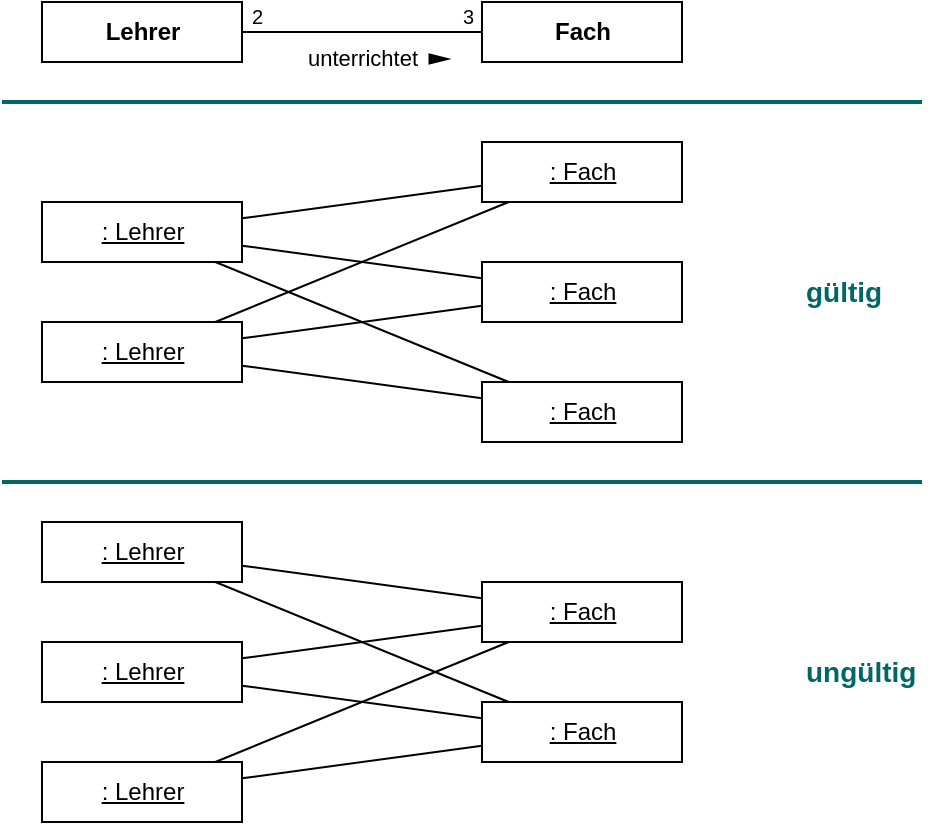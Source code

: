 <mxfile version="22.1.1" type="device">
  <diagram name="Seite-1" id="RwMbFH2-353tZ6kbMsYz">
    <mxGraphModel dx="1035" dy="549" grid="1" gridSize="10" guides="1" tooltips="1" connect="1" arrows="1" fold="1" page="1" pageScale="1" pageWidth="827" pageHeight="1169" math="0" shadow="0">
      <root>
        <mxCell id="0" />
        <mxCell id="1" parent="0" />
        <mxCell id="-pp2Wc9A3JTnDaEf41kp-1" value="&lt;b&gt;Fach&lt;/b&gt;" style="html=1;fontStyle=0" vertex="1" parent="1">
          <mxGeometry x="320" y="80" width="100" height="30" as="geometry" />
        </mxCell>
        <mxCell id="-pp2Wc9A3JTnDaEf41kp-2" value="unterrichtet" style="endArrow=none;html=1;endFill=0;verticalAlign=top;labelBackgroundColor=none;" edge="1" parent="1" source="-pp2Wc9A3JTnDaEf41kp-5" target="-pp2Wc9A3JTnDaEf41kp-1">
          <mxGeometry relative="1" as="geometry">
            <mxPoint x="120" y="160" as="sourcePoint" />
            <mxPoint x="290" y="100" as="targetPoint" />
          </mxGeometry>
        </mxCell>
        <mxCell id="-pp2Wc9A3JTnDaEf41kp-3" value="2" style="resizable=0;html=1;align=left;verticalAlign=bottom;labelBackgroundColor=none;fontSize=10;spacingTop=-8;spacingLeft=0;" connectable="0" vertex="1" parent="-pp2Wc9A3JTnDaEf41kp-2">
          <mxGeometry x="-1" relative="1" as="geometry">
            <mxPoint x="3" as="offset" />
          </mxGeometry>
        </mxCell>
        <mxCell id="-pp2Wc9A3JTnDaEf41kp-4" value="3" style="resizable=0;html=1;align=right;verticalAlign=bottom;labelBackgroundColor=none;fontSize=10;spacingLeft=0;spacing=2;spacingBottom=0;spacingRight=3;spacingTop=0;" connectable="0" vertex="1" parent="-pp2Wc9A3JTnDaEf41kp-2">
          <mxGeometry x="1" relative="1" as="geometry">
            <mxPoint x="-1" as="offset" />
          </mxGeometry>
        </mxCell>
        <mxCell id="-pp2Wc9A3JTnDaEf41kp-5" value="&lt;b&gt;Lehrer&lt;/b&gt;" style="html=1;fontStyle=0" vertex="1" parent="1">
          <mxGeometry x="100" y="80" width="100" height="30" as="geometry" />
        </mxCell>
        <mxCell id="-pp2Wc9A3JTnDaEf41kp-6" value="" style="triangle;whiteSpace=wrap;html=1;dashed=0;direction=north;fillColor=#000000;aspect=fixed;rotation=90;" vertex="1" parent="1">
          <mxGeometry x="296" y="104" width="4.5" height="9" as="geometry" />
        </mxCell>
        <mxCell id="-pp2Wc9A3JTnDaEf41kp-7" value="&lt;u&gt;: Fach&lt;/u&gt;" style="html=1;fontStyle=0" vertex="1" parent="1">
          <mxGeometry x="320" y="150" width="100" height="30" as="geometry" />
        </mxCell>
        <mxCell id="-pp2Wc9A3JTnDaEf41kp-8" value="&lt;u&gt;: Lehrer&lt;/u&gt;" style="html=1;fontStyle=0" vertex="1" parent="1">
          <mxGeometry x="100" y="180" width="100" height="30" as="geometry" />
        </mxCell>
        <mxCell id="-pp2Wc9A3JTnDaEf41kp-9" value="&lt;u&gt;: Fach&lt;/u&gt;" style="html=1;fontStyle=0" vertex="1" parent="1">
          <mxGeometry x="320" y="210" width="100" height="30" as="geometry" />
        </mxCell>
        <mxCell id="-pp2Wc9A3JTnDaEf41kp-10" value="&lt;u&gt;: Fach&lt;/u&gt;" style="html=1;fontStyle=0" vertex="1" parent="1">
          <mxGeometry x="320" y="270" width="100" height="30" as="geometry" />
        </mxCell>
        <mxCell id="-pp2Wc9A3JTnDaEf41kp-11" value="&lt;u&gt;: Lehrer&lt;/u&gt;" style="html=1;fontStyle=0" vertex="1" parent="1">
          <mxGeometry x="100" y="240" width="100" height="30" as="geometry" />
        </mxCell>
        <mxCell id="-pp2Wc9A3JTnDaEf41kp-12" value="" style="endArrow=none;html=1;rounded=0;" edge="1" parent="1" source="-pp2Wc9A3JTnDaEf41kp-8" target="-pp2Wc9A3JTnDaEf41kp-7">
          <mxGeometry width="50" height="50" relative="1" as="geometry">
            <mxPoint x="260" y="310" as="sourcePoint" />
            <mxPoint x="310" y="260" as="targetPoint" />
          </mxGeometry>
        </mxCell>
        <mxCell id="-pp2Wc9A3JTnDaEf41kp-13" value="" style="endArrow=none;html=1;rounded=0;" edge="1" parent="1" source="-pp2Wc9A3JTnDaEf41kp-8" target="-pp2Wc9A3JTnDaEf41kp-9">
          <mxGeometry width="50" height="50" relative="1" as="geometry">
            <mxPoint x="260" y="310" as="sourcePoint" />
            <mxPoint x="310" y="260" as="targetPoint" />
          </mxGeometry>
        </mxCell>
        <mxCell id="-pp2Wc9A3JTnDaEf41kp-14" value="" style="endArrow=none;html=1;rounded=0;" edge="1" parent="1" source="-pp2Wc9A3JTnDaEf41kp-11" target="-pp2Wc9A3JTnDaEf41kp-7">
          <mxGeometry width="50" height="50" relative="1" as="geometry">
            <mxPoint x="260" y="310" as="sourcePoint" />
            <mxPoint x="310" y="260" as="targetPoint" />
          </mxGeometry>
        </mxCell>
        <mxCell id="-pp2Wc9A3JTnDaEf41kp-15" value="" style="endArrow=none;html=1;rounded=0;" edge="1" parent="1" source="-pp2Wc9A3JTnDaEf41kp-11" target="-pp2Wc9A3JTnDaEf41kp-9">
          <mxGeometry width="50" height="50" relative="1" as="geometry">
            <mxPoint x="260" y="310" as="sourcePoint" />
            <mxPoint x="310" y="260" as="targetPoint" />
          </mxGeometry>
        </mxCell>
        <mxCell id="-pp2Wc9A3JTnDaEf41kp-16" value="" style="endArrow=none;html=1;rounded=0;" edge="1" parent="1" source="-pp2Wc9A3JTnDaEf41kp-11" target="-pp2Wc9A3JTnDaEf41kp-10">
          <mxGeometry width="50" height="50" relative="1" as="geometry">
            <mxPoint x="260" y="310" as="sourcePoint" />
            <mxPoint x="310" y="260" as="targetPoint" />
          </mxGeometry>
        </mxCell>
        <mxCell id="-pp2Wc9A3JTnDaEf41kp-17" value="" style="endArrow=none;html=1;rounded=0;" edge="1" parent="1" source="-pp2Wc9A3JTnDaEf41kp-8" target="-pp2Wc9A3JTnDaEf41kp-10">
          <mxGeometry width="50" height="50" relative="1" as="geometry">
            <mxPoint x="260" y="310" as="sourcePoint" />
            <mxPoint x="310" y="260" as="targetPoint" />
          </mxGeometry>
        </mxCell>
        <mxCell id="-pp2Wc9A3JTnDaEf41kp-18" value="&lt;u&gt;: Fach&lt;/u&gt;" style="html=1;fontStyle=0" vertex="1" parent="1">
          <mxGeometry x="320" y="370" width="100" height="30" as="geometry" />
        </mxCell>
        <mxCell id="-pp2Wc9A3JTnDaEf41kp-19" value="&lt;u&gt;: Lehrer&lt;/u&gt;" style="html=1;fontStyle=0" vertex="1" parent="1">
          <mxGeometry x="100" y="340" width="100" height="30" as="geometry" />
        </mxCell>
        <mxCell id="-pp2Wc9A3JTnDaEf41kp-20" value="&lt;u&gt;: Fach&lt;/u&gt;" style="html=1;fontStyle=0" vertex="1" parent="1">
          <mxGeometry x="320" y="430" width="100" height="30" as="geometry" />
        </mxCell>
        <mxCell id="-pp2Wc9A3JTnDaEf41kp-21" value="&lt;u&gt;: Lehrer&lt;/u&gt;" style="html=1;fontStyle=0" vertex="1" parent="1">
          <mxGeometry x="100" y="400" width="100" height="30" as="geometry" />
        </mxCell>
        <mxCell id="-pp2Wc9A3JTnDaEf41kp-22" value="" style="endArrow=none;html=1;rounded=0;" edge="1" parent="1" source="-pp2Wc9A3JTnDaEf41kp-19" target="-pp2Wc9A3JTnDaEf41kp-18">
          <mxGeometry width="50" height="50" relative="1" as="geometry">
            <mxPoint x="260" y="500" as="sourcePoint" />
            <mxPoint x="310" y="450" as="targetPoint" />
          </mxGeometry>
        </mxCell>
        <mxCell id="-pp2Wc9A3JTnDaEf41kp-23" value="" style="endArrow=none;html=1;rounded=0;" edge="1" parent="1" source="-pp2Wc9A3JTnDaEf41kp-19" target="-pp2Wc9A3JTnDaEf41kp-20">
          <mxGeometry width="50" height="50" relative="1" as="geometry">
            <mxPoint x="260" y="500" as="sourcePoint" />
            <mxPoint x="310" y="450" as="targetPoint" />
          </mxGeometry>
        </mxCell>
        <mxCell id="-pp2Wc9A3JTnDaEf41kp-24" value="" style="endArrow=none;html=1;rounded=0;" edge="1" parent="1" source="-pp2Wc9A3JTnDaEf41kp-21" target="-pp2Wc9A3JTnDaEf41kp-18">
          <mxGeometry width="50" height="50" relative="1" as="geometry">
            <mxPoint x="260" y="500" as="sourcePoint" />
            <mxPoint x="310" y="450" as="targetPoint" />
          </mxGeometry>
        </mxCell>
        <mxCell id="-pp2Wc9A3JTnDaEf41kp-25" value="" style="endArrow=none;html=1;rounded=0;" edge="1" parent="1" source="-pp2Wc9A3JTnDaEf41kp-21" target="-pp2Wc9A3JTnDaEf41kp-20">
          <mxGeometry width="50" height="50" relative="1" as="geometry">
            <mxPoint x="260" y="500" as="sourcePoint" />
            <mxPoint x="310" y="450" as="targetPoint" />
          </mxGeometry>
        </mxCell>
        <mxCell id="-pp2Wc9A3JTnDaEf41kp-26" value="&lt;u&gt;: Lehrer&lt;/u&gt;" style="html=1;fontStyle=0" vertex="1" parent="1">
          <mxGeometry x="100" y="460" width="100" height="30" as="geometry" />
        </mxCell>
        <mxCell id="-pp2Wc9A3JTnDaEf41kp-27" value="" style="endArrow=none;html=1;rounded=0;" edge="1" parent="1" source="-pp2Wc9A3JTnDaEf41kp-26" target="-pp2Wc9A3JTnDaEf41kp-20">
          <mxGeometry width="50" height="50" relative="1" as="geometry">
            <mxPoint x="260" y="500" as="sourcePoint" />
            <mxPoint x="310" y="450" as="targetPoint" />
          </mxGeometry>
        </mxCell>
        <mxCell id="-pp2Wc9A3JTnDaEf41kp-28" value="" style="endArrow=none;html=1;rounded=0;" edge="1" parent="1" source="-pp2Wc9A3JTnDaEf41kp-26" target="-pp2Wc9A3JTnDaEf41kp-18">
          <mxGeometry width="50" height="50" relative="1" as="geometry">
            <mxPoint x="260" y="500" as="sourcePoint" />
            <mxPoint x="310" y="450" as="targetPoint" />
          </mxGeometry>
        </mxCell>
        <mxCell id="-pp2Wc9A3JTnDaEf41kp-29" value="" style="endArrow=none;html=1;rounded=0;strokeColor=#006666;strokeWidth=2;" edge="1" parent="1">
          <mxGeometry width="50" height="50" relative="1" as="geometry">
            <mxPoint x="80" y="130" as="sourcePoint" />
            <mxPoint x="540" y="130" as="targetPoint" />
          </mxGeometry>
        </mxCell>
        <mxCell id="-pp2Wc9A3JTnDaEf41kp-30" value="gültig" style="text;html=1;strokeColor=none;fillColor=none;align=left;verticalAlign=middle;whiteSpace=wrap;rounded=0;fontColor=#006666;fontStyle=1;fontSize=14;" vertex="1" parent="1">
          <mxGeometry x="480" y="210" width="60" height="30" as="geometry" />
        </mxCell>
        <mxCell id="-pp2Wc9A3JTnDaEf41kp-32" value="&lt;div style=&quot;font-size: 14px;&quot;&gt;ungültig&lt;/div&gt;" style="text;html=1;strokeColor=none;fillColor=none;align=left;verticalAlign=middle;whiteSpace=wrap;rounded=0;fontColor=#006666;fontStyle=1;fontSize=14;" vertex="1" parent="1">
          <mxGeometry x="480" y="400" width="60" height="30" as="geometry" />
        </mxCell>
        <mxCell id="-pp2Wc9A3JTnDaEf41kp-33" value="" style="endArrow=none;html=1;rounded=0;strokeColor=#006666;strokeWidth=2;" edge="1" parent="1">
          <mxGeometry width="50" height="50" relative="1" as="geometry">
            <mxPoint x="80" y="320" as="sourcePoint" />
            <mxPoint x="540" y="320" as="targetPoint" />
          </mxGeometry>
        </mxCell>
      </root>
    </mxGraphModel>
  </diagram>
</mxfile>
